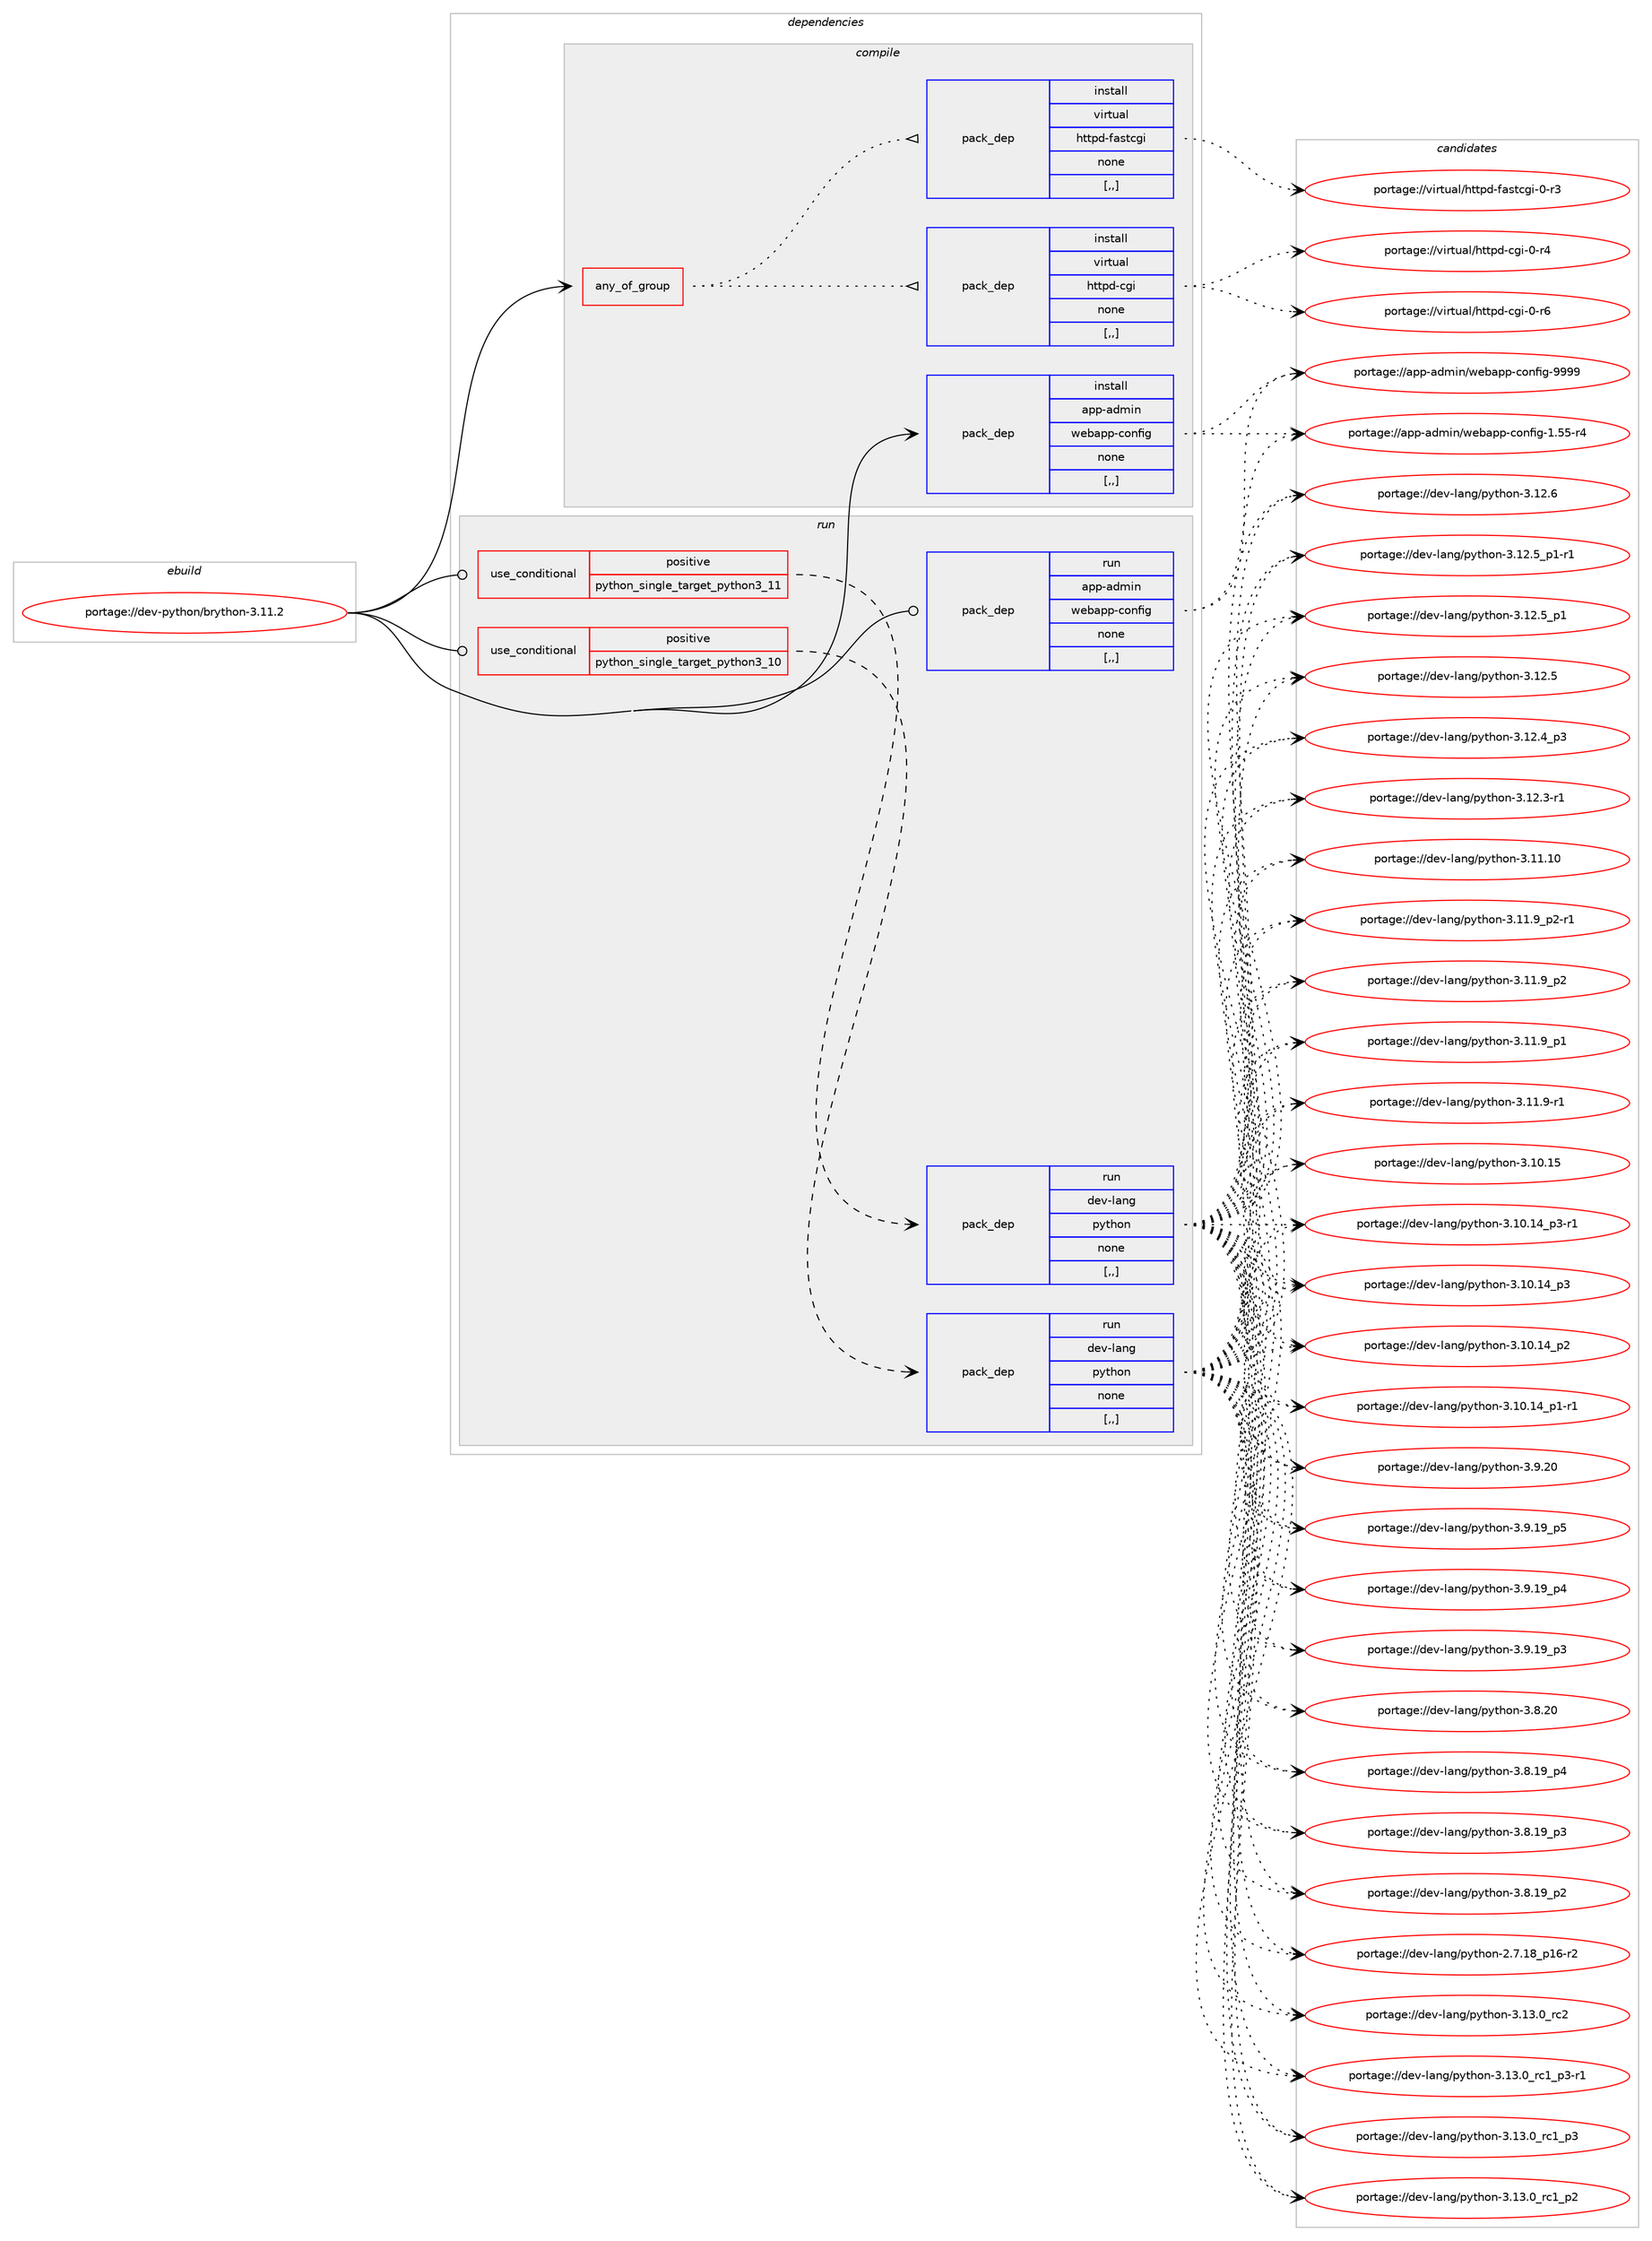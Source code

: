 digraph prolog {

# *************
# Graph options
# *************

newrank=true;
concentrate=true;
compound=true;
graph [rankdir=LR,fontname=Helvetica,fontsize=10,ranksep=1.5];#, ranksep=2.5, nodesep=0.2];
edge  [arrowhead=vee];
node  [fontname=Helvetica,fontsize=10];

# **********
# The ebuild
# **********

subgraph cluster_leftcol {
color=gray;
label=<<i>ebuild</i>>;
id [label="portage://dev-python/brython-3.11.2", color=red, width=4, href="../dev-python/brython-3.11.2.svg"];
}

# ****************
# The dependencies
# ****************

subgraph cluster_midcol {
color=gray;
label=<<i>dependencies</i>>;
subgraph cluster_compile {
fillcolor="#eeeeee";
style=filled;
label=<<i>compile</i>>;
subgraph any4433 {
dependency637349 [label=<<TABLE BORDER="0" CELLBORDER="1" CELLSPACING="0" CELLPADDING="4"><TR><TD CELLPADDING="10">any_of_group</TD></TR></TABLE>>, shape=none, color=red];subgraph pack470841 {
dependency637350 [label=<<TABLE BORDER="0" CELLBORDER="1" CELLSPACING="0" CELLPADDING="4" WIDTH="220"><TR><TD ROWSPAN="6" CELLPADDING="30">pack_dep</TD></TR><TR><TD WIDTH="110">install</TD></TR><TR><TD>virtual</TD></TR><TR><TD>httpd-cgi</TD></TR><TR><TD>none</TD></TR><TR><TD>[,,]</TD></TR></TABLE>>, shape=none, color=blue];
}
dependency637349:e -> dependency637350:w [weight=20,style="dotted",arrowhead="oinv"];
subgraph pack470842 {
dependency637351 [label=<<TABLE BORDER="0" CELLBORDER="1" CELLSPACING="0" CELLPADDING="4" WIDTH="220"><TR><TD ROWSPAN="6" CELLPADDING="30">pack_dep</TD></TR><TR><TD WIDTH="110">install</TD></TR><TR><TD>virtual</TD></TR><TR><TD>httpd-fastcgi</TD></TR><TR><TD>none</TD></TR><TR><TD>[,,]</TD></TR></TABLE>>, shape=none, color=blue];
}
dependency637349:e -> dependency637351:w [weight=20,style="dotted",arrowhead="oinv"];
}
id:e -> dependency637349:w [weight=20,style="solid",arrowhead="vee"];
subgraph pack470843 {
dependency637352 [label=<<TABLE BORDER="0" CELLBORDER="1" CELLSPACING="0" CELLPADDING="4" WIDTH="220"><TR><TD ROWSPAN="6" CELLPADDING="30">pack_dep</TD></TR><TR><TD WIDTH="110">install</TD></TR><TR><TD>app-admin</TD></TR><TR><TD>webapp-config</TD></TR><TR><TD>none</TD></TR><TR><TD>[,,]</TD></TR></TABLE>>, shape=none, color=blue];
}
id:e -> dependency637352:w [weight=20,style="solid",arrowhead="vee"];
}
subgraph cluster_compileandrun {
fillcolor="#eeeeee";
style=filled;
label=<<i>compile and run</i>>;
}
subgraph cluster_run {
fillcolor="#eeeeee";
style=filled;
label=<<i>run</i>>;
subgraph cond161694 {
dependency637353 [label=<<TABLE BORDER="0" CELLBORDER="1" CELLSPACING="0" CELLPADDING="4"><TR><TD ROWSPAN="3" CELLPADDING="10">use_conditional</TD></TR><TR><TD>positive</TD></TR><TR><TD>python_single_target_python3_10</TD></TR></TABLE>>, shape=none, color=red];
subgraph pack470844 {
dependency637354 [label=<<TABLE BORDER="0" CELLBORDER="1" CELLSPACING="0" CELLPADDING="4" WIDTH="220"><TR><TD ROWSPAN="6" CELLPADDING="30">pack_dep</TD></TR><TR><TD WIDTH="110">run</TD></TR><TR><TD>dev-lang</TD></TR><TR><TD>python</TD></TR><TR><TD>none</TD></TR><TR><TD>[,,]</TD></TR></TABLE>>, shape=none, color=blue];
}
dependency637353:e -> dependency637354:w [weight=20,style="dashed",arrowhead="vee"];
}
id:e -> dependency637353:w [weight=20,style="solid",arrowhead="odot"];
subgraph cond161695 {
dependency637355 [label=<<TABLE BORDER="0" CELLBORDER="1" CELLSPACING="0" CELLPADDING="4"><TR><TD ROWSPAN="3" CELLPADDING="10">use_conditional</TD></TR><TR><TD>positive</TD></TR><TR><TD>python_single_target_python3_11</TD></TR></TABLE>>, shape=none, color=red];
subgraph pack470845 {
dependency637356 [label=<<TABLE BORDER="0" CELLBORDER="1" CELLSPACING="0" CELLPADDING="4" WIDTH="220"><TR><TD ROWSPAN="6" CELLPADDING="30">pack_dep</TD></TR><TR><TD WIDTH="110">run</TD></TR><TR><TD>dev-lang</TD></TR><TR><TD>python</TD></TR><TR><TD>none</TD></TR><TR><TD>[,,]</TD></TR></TABLE>>, shape=none, color=blue];
}
dependency637355:e -> dependency637356:w [weight=20,style="dashed",arrowhead="vee"];
}
id:e -> dependency637355:w [weight=20,style="solid",arrowhead="odot"];
subgraph pack470846 {
dependency637357 [label=<<TABLE BORDER="0" CELLBORDER="1" CELLSPACING="0" CELLPADDING="4" WIDTH="220"><TR><TD ROWSPAN="6" CELLPADDING="30">pack_dep</TD></TR><TR><TD WIDTH="110">run</TD></TR><TR><TD>app-admin</TD></TR><TR><TD>webapp-config</TD></TR><TR><TD>none</TD></TR><TR><TD>[,,]</TD></TR></TABLE>>, shape=none, color=blue];
}
id:e -> dependency637357:w [weight=20,style="solid",arrowhead="odot"];
}
}

# **************
# The candidates
# **************

subgraph cluster_choices {
rank=same;
color=gray;
label=<<i>candidates</i>>;

subgraph choice470841 {
color=black;
nodesep=1;
choice1181051141161179710847104116116112100459910310545484511454 [label="portage://virtual/httpd-cgi-0-r6", color=red, width=4,href="../virtual/httpd-cgi-0-r6.svg"];
choice1181051141161179710847104116116112100459910310545484511452 [label="portage://virtual/httpd-cgi-0-r4", color=red, width=4,href="../virtual/httpd-cgi-0-r4.svg"];
dependency637350:e -> choice1181051141161179710847104116116112100459910310545484511454:w [style=dotted,weight="100"];
dependency637350:e -> choice1181051141161179710847104116116112100459910310545484511452:w [style=dotted,weight="100"];
}
subgraph choice470842 {
color=black;
nodesep=1;
choice118105114116117971084710411611611210045102971151169910310545484511451 [label="portage://virtual/httpd-fastcgi-0-r3", color=red, width=4,href="../virtual/httpd-fastcgi-0-r3.svg"];
dependency637351:e -> choice118105114116117971084710411611611210045102971151169910310545484511451:w [style=dotted,weight="100"];
}
subgraph choice470843 {
color=black;
nodesep=1;
choice97112112459710010910511047119101989711211245991111101021051034557575757 [label="portage://app-admin/webapp-config-9999", color=red, width=4,href="../app-admin/webapp-config-9999.svg"];
choice971121124597100109105110471191019897112112459911111010210510345494653534511452 [label="portage://app-admin/webapp-config-1.55-r4", color=red, width=4,href="../app-admin/webapp-config-1.55-r4.svg"];
dependency637352:e -> choice97112112459710010910511047119101989711211245991111101021051034557575757:w [style=dotted,weight="100"];
dependency637352:e -> choice971121124597100109105110471191019897112112459911111010210510345494653534511452:w [style=dotted,weight="100"];
}
subgraph choice470844 {
color=black;
nodesep=1;
choice10010111845108971101034711212111610411111045514649514648951149950 [label="portage://dev-lang/python-3.13.0_rc2", color=red, width=4,href="../dev-lang/python-3.13.0_rc2.svg"];
choice1001011184510897110103471121211161041111104551464951464895114994995112514511449 [label="portage://dev-lang/python-3.13.0_rc1_p3-r1", color=red, width=4,href="../dev-lang/python-3.13.0_rc1_p3-r1.svg"];
choice100101118451089711010347112121116104111110455146495146489511499499511251 [label="portage://dev-lang/python-3.13.0_rc1_p3", color=red, width=4,href="../dev-lang/python-3.13.0_rc1_p3.svg"];
choice100101118451089711010347112121116104111110455146495146489511499499511250 [label="portage://dev-lang/python-3.13.0_rc1_p2", color=red, width=4,href="../dev-lang/python-3.13.0_rc1_p2.svg"];
choice10010111845108971101034711212111610411111045514649504654 [label="portage://dev-lang/python-3.12.6", color=red, width=4,href="../dev-lang/python-3.12.6.svg"];
choice1001011184510897110103471121211161041111104551464950465395112494511449 [label="portage://dev-lang/python-3.12.5_p1-r1", color=red, width=4,href="../dev-lang/python-3.12.5_p1-r1.svg"];
choice100101118451089711010347112121116104111110455146495046539511249 [label="portage://dev-lang/python-3.12.5_p1", color=red, width=4,href="../dev-lang/python-3.12.5_p1.svg"];
choice10010111845108971101034711212111610411111045514649504653 [label="portage://dev-lang/python-3.12.5", color=red, width=4,href="../dev-lang/python-3.12.5.svg"];
choice100101118451089711010347112121116104111110455146495046529511251 [label="portage://dev-lang/python-3.12.4_p3", color=red, width=4,href="../dev-lang/python-3.12.4_p3.svg"];
choice100101118451089711010347112121116104111110455146495046514511449 [label="portage://dev-lang/python-3.12.3-r1", color=red, width=4,href="../dev-lang/python-3.12.3-r1.svg"];
choice1001011184510897110103471121211161041111104551464949464948 [label="portage://dev-lang/python-3.11.10", color=red, width=4,href="../dev-lang/python-3.11.10.svg"];
choice1001011184510897110103471121211161041111104551464949465795112504511449 [label="portage://dev-lang/python-3.11.9_p2-r1", color=red, width=4,href="../dev-lang/python-3.11.9_p2-r1.svg"];
choice100101118451089711010347112121116104111110455146494946579511250 [label="portage://dev-lang/python-3.11.9_p2", color=red, width=4,href="../dev-lang/python-3.11.9_p2.svg"];
choice100101118451089711010347112121116104111110455146494946579511249 [label="portage://dev-lang/python-3.11.9_p1", color=red, width=4,href="../dev-lang/python-3.11.9_p1.svg"];
choice100101118451089711010347112121116104111110455146494946574511449 [label="portage://dev-lang/python-3.11.9-r1", color=red, width=4,href="../dev-lang/python-3.11.9-r1.svg"];
choice1001011184510897110103471121211161041111104551464948464953 [label="portage://dev-lang/python-3.10.15", color=red, width=4,href="../dev-lang/python-3.10.15.svg"];
choice100101118451089711010347112121116104111110455146494846495295112514511449 [label="portage://dev-lang/python-3.10.14_p3-r1", color=red, width=4,href="../dev-lang/python-3.10.14_p3-r1.svg"];
choice10010111845108971101034711212111610411111045514649484649529511251 [label="portage://dev-lang/python-3.10.14_p3", color=red, width=4,href="../dev-lang/python-3.10.14_p3.svg"];
choice10010111845108971101034711212111610411111045514649484649529511250 [label="portage://dev-lang/python-3.10.14_p2", color=red, width=4,href="../dev-lang/python-3.10.14_p2.svg"];
choice100101118451089711010347112121116104111110455146494846495295112494511449 [label="portage://dev-lang/python-3.10.14_p1-r1", color=red, width=4,href="../dev-lang/python-3.10.14_p1-r1.svg"];
choice10010111845108971101034711212111610411111045514657465048 [label="portage://dev-lang/python-3.9.20", color=red, width=4,href="../dev-lang/python-3.9.20.svg"];
choice100101118451089711010347112121116104111110455146574649579511253 [label="portage://dev-lang/python-3.9.19_p5", color=red, width=4,href="../dev-lang/python-3.9.19_p5.svg"];
choice100101118451089711010347112121116104111110455146574649579511252 [label="portage://dev-lang/python-3.9.19_p4", color=red, width=4,href="../dev-lang/python-3.9.19_p4.svg"];
choice100101118451089711010347112121116104111110455146574649579511251 [label="portage://dev-lang/python-3.9.19_p3", color=red, width=4,href="../dev-lang/python-3.9.19_p3.svg"];
choice10010111845108971101034711212111610411111045514656465048 [label="portage://dev-lang/python-3.8.20", color=red, width=4,href="../dev-lang/python-3.8.20.svg"];
choice100101118451089711010347112121116104111110455146564649579511252 [label="portage://dev-lang/python-3.8.19_p4", color=red, width=4,href="../dev-lang/python-3.8.19_p4.svg"];
choice100101118451089711010347112121116104111110455146564649579511251 [label="portage://dev-lang/python-3.8.19_p3", color=red, width=4,href="../dev-lang/python-3.8.19_p3.svg"];
choice100101118451089711010347112121116104111110455146564649579511250 [label="portage://dev-lang/python-3.8.19_p2", color=red, width=4,href="../dev-lang/python-3.8.19_p2.svg"];
choice100101118451089711010347112121116104111110455046554649569511249544511450 [label="portage://dev-lang/python-2.7.18_p16-r2", color=red, width=4,href="../dev-lang/python-2.7.18_p16-r2.svg"];
dependency637354:e -> choice10010111845108971101034711212111610411111045514649514648951149950:w [style=dotted,weight="100"];
dependency637354:e -> choice1001011184510897110103471121211161041111104551464951464895114994995112514511449:w [style=dotted,weight="100"];
dependency637354:e -> choice100101118451089711010347112121116104111110455146495146489511499499511251:w [style=dotted,weight="100"];
dependency637354:e -> choice100101118451089711010347112121116104111110455146495146489511499499511250:w [style=dotted,weight="100"];
dependency637354:e -> choice10010111845108971101034711212111610411111045514649504654:w [style=dotted,weight="100"];
dependency637354:e -> choice1001011184510897110103471121211161041111104551464950465395112494511449:w [style=dotted,weight="100"];
dependency637354:e -> choice100101118451089711010347112121116104111110455146495046539511249:w [style=dotted,weight="100"];
dependency637354:e -> choice10010111845108971101034711212111610411111045514649504653:w [style=dotted,weight="100"];
dependency637354:e -> choice100101118451089711010347112121116104111110455146495046529511251:w [style=dotted,weight="100"];
dependency637354:e -> choice100101118451089711010347112121116104111110455146495046514511449:w [style=dotted,weight="100"];
dependency637354:e -> choice1001011184510897110103471121211161041111104551464949464948:w [style=dotted,weight="100"];
dependency637354:e -> choice1001011184510897110103471121211161041111104551464949465795112504511449:w [style=dotted,weight="100"];
dependency637354:e -> choice100101118451089711010347112121116104111110455146494946579511250:w [style=dotted,weight="100"];
dependency637354:e -> choice100101118451089711010347112121116104111110455146494946579511249:w [style=dotted,weight="100"];
dependency637354:e -> choice100101118451089711010347112121116104111110455146494946574511449:w [style=dotted,weight="100"];
dependency637354:e -> choice1001011184510897110103471121211161041111104551464948464953:w [style=dotted,weight="100"];
dependency637354:e -> choice100101118451089711010347112121116104111110455146494846495295112514511449:w [style=dotted,weight="100"];
dependency637354:e -> choice10010111845108971101034711212111610411111045514649484649529511251:w [style=dotted,weight="100"];
dependency637354:e -> choice10010111845108971101034711212111610411111045514649484649529511250:w [style=dotted,weight="100"];
dependency637354:e -> choice100101118451089711010347112121116104111110455146494846495295112494511449:w [style=dotted,weight="100"];
dependency637354:e -> choice10010111845108971101034711212111610411111045514657465048:w [style=dotted,weight="100"];
dependency637354:e -> choice100101118451089711010347112121116104111110455146574649579511253:w [style=dotted,weight="100"];
dependency637354:e -> choice100101118451089711010347112121116104111110455146574649579511252:w [style=dotted,weight="100"];
dependency637354:e -> choice100101118451089711010347112121116104111110455146574649579511251:w [style=dotted,weight="100"];
dependency637354:e -> choice10010111845108971101034711212111610411111045514656465048:w [style=dotted,weight="100"];
dependency637354:e -> choice100101118451089711010347112121116104111110455146564649579511252:w [style=dotted,weight="100"];
dependency637354:e -> choice100101118451089711010347112121116104111110455146564649579511251:w [style=dotted,weight="100"];
dependency637354:e -> choice100101118451089711010347112121116104111110455146564649579511250:w [style=dotted,weight="100"];
dependency637354:e -> choice100101118451089711010347112121116104111110455046554649569511249544511450:w [style=dotted,weight="100"];
}
subgraph choice470845 {
color=black;
nodesep=1;
choice10010111845108971101034711212111610411111045514649514648951149950 [label="portage://dev-lang/python-3.13.0_rc2", color=red, width=4,href="../dev-lang/python-3.13.0_rc2.svg"];
choice1001011184510897110103471121211161041111104551464951464895114994995112514511449 [label="portage://dev-lang/python-3.13.0_rc1_p3-r1", color=red, width=4,href="../dev-lang/python-3.13.0_rc1_p3-r1.svg"];
choice100101118451089711010347112121116104111110455146495146489511499499511251 [label="portage://dev-lang/python-3.13.0_rc1_p3", color=red, width=4,href="../dev-lang/python-3.13.0_rc1_p3.svg"];
choice100101118451089711010347112121116104111110455146495146489511499499511250 [label="portage://dev-lang/python-3.13.0_rc1_p2", color=red, width=4,href="../dev-lang/python-3.13.0_rc1_p2.svg"];
choice10010111845108971101034711212111610411111045514649504654 [label="portage://dev-lang/python-3.12.6", color=red, width=4,href="../dev-lang/python-3.12.6.svg"];
choice1001011184510897110103471121211161041111104551464950465395112494511449 [label="portage://dev-lang/python-3.12.5_p1-r1", color=red, width=4,href="../dev-lang/python-3.12.5_p1-r1.svg"];
choice100101118451089711010347112121116104111110455146495046539511249 [label="portage://dev-lang/python-3.12.5_p1", color=red, width=4,href="../dev-lang/python-3.12.5_p1.svg"];
choice10010111845108971101034711212111610411111045514649504653 [label="portage://dev-lang/python-3.12.5", color=red, width=4,href="../dev-lang/python-3.12.5.svg"];
choice100101118451089711010347112121116104111110455146495046529511251 [label="portage://dev-lang/python-3.12.4_p3", color=red, width=4,href="../dev-lang/python-3.12.4_p3.svg"];
choice100101118451089711010347112121116104111110455146495046514511449 [label="portage://dev-lang/python-3.12.3-r1", color=red, width=4,href="../dev-lang/python-3.12.3-r1.svg"];
choice1001011184510897110103471121211161041111104551464949464948 [label="portage://dev-lang/python-3.11.10", color=red, width=4,href="../dev-lang/python-3.11.10.svg"];
choice1001011184510897110103471121211161041111104551464949465795112504511449 [label="portage://dev-lang/python-3.11.9_p2-r1", color=red, width=4,href="../dev-lang/python-3.11.9_p2-r1.svg"];
choice100101118451089711010347112121116104111110455146494946579511250 [label="portage://dev-lang/python-3.11.9_p2", color=red, width=4,href="../dev-lang/python-3.11.9_p2.svg"];
choice100101118451089711010347112121116104111110455146494946579511249 [label="portage://dev-lang/python-3.11.9_p1", color=red, width=4,href="../dev-lang/python-3.11.9_p1.svg"];
choice100101118451089711010347112121116104111110455146494946574511449 [label="portage://dev-lang/python-3.11.9-r1", color=red, width=4,href="../dev-lang/python-3.11.9-r1.svg"];
choice1001011184510897110103471121211161041111104551464948464953 [label="portage://dev-lang/python-3.10.15", color=red, width=4,href="../dev-lang/python-3.10.15.svg"];
choice100101118451089711010347112121116104111110455146494846495295112514511449 [label="portage://dev-lang/python-3.10.14_p3-r1", color=red, width=4,href="../dev-lang/python-3.10.14_p3-r1.svg"];
choice10010111845108971101034711212111610411111045514649484649529511251 [label="portage://dev-lang/python-3.10.14_p3", color=red, width=4,href="../dev-lang/python-3.10.14_p3.svg"];
choice10010111845108971101034711212111610411111045514649484649529511250 [label="portage://dev-lang/python-3.10.14_p2", color=red, width=4,href="../dev-lang/python-3.10.14_p2.svg"];
choice100101118451089711010347112121116104111110455146494846495295112494511449 [label="portage://dev-lang/python-3.10.14_p1-r1", color=red, width=4,href="../dev-lang/python-3.10.14_p1-r1.svg"];
choice10010111845108971101034711212111610411111045514657465048 [label="portage://dev-lang/python-3.9.20", color=red, width=4,href="../dev-lang/python-3.9.20.svg"];
choice100101118451089711010347112121116104111110455146574649579511253 [label="portage://dev-lang/python-3.9.19_p5", color=red, width=4,href="../dev-lang/python-3.9.19_p5.svg"];
choice100101118451089711010347112121116104111110455146574649579511252 [label="portage://dev-lang/python-3.9.19_p4", color=red, width=4,href="../dev-lang/python-3.9.19_p4.svg"];
choice100101118451089711010347112121116104111110455146574649579511251 [label="portage://dev-lang/python-3.9.19_p3", color=red, width=4,href="../dev-lang/python-3.9.19_p3.svg"];
choice10010111845108971101034711212111610411111045514656465048 [label="portage://dev-lang/python-3.8.20", color=red, width=4,href="../dev-lang/python-3.8.20.svg"];
choice100101118451089711010347112121116104111110455146564649579511252 [label="portage://dev-lang/python-3.8.19_p4", color=red, width=4,href="../dev-lang/python-3.8.19_p4.svg"];
choice100101118451089711010347112121116104111110455146564649579511251 [label="portage://dev-lang/python-3.8.19_p3", color=red, width=4,href="../dev-lang/python-3.8.19_p3.svg"];
choice100101118451089711010347112121116104111110455146564649579511250 [label="portage://dev-lang/python-3.8.19_p2", color=red, width=4,href="../dev-lang/python-3.8.19_p2.svg"];
choice100101118451089711010347112121116104111110455046554649569511249544511450 [label="portage://dev-lang/python-2.7.18_p16-r2", color=red, width=4,href="../dev-lang/python-2.7.18_p16-r2.svg"];
dependency637356:e -> choice10010111845108971101034711212111610411111045514649514648951149950:w [style=dotted,weight="100"];
dependency637356:e -> choice1001011184510897110103471121211161041111104551464951464895114994995112514511449:w [style=dotted,weight="100"];
dependency637356:e -> choice100101118451089711010347112121116104111110455146495146489511499499511251:w [style=dotted,weight="100"];
dependency637356:e -> choice100101118451089711010347112121116104111110455146495146489511499499511250:w [style=dotted,weight="100"];
dependency637356:e -> choice10010111845108971101034711212111610411111045514649504654:w [style=dotted,weight="100"];
dependency637356:e -> choice1001011184510897110103471121211161041111104551464950465395112494511449:w [style=dotted,weight="100"];
dependency637356:e -> choice100101118451089711010347112121116104111110455146495046539511249:w [style=dotted,weight="100"];
dependency637356:e -> choice10010111845108971101034711212111610411111045514649504653:w [style=dotted,weight="100"];
dependency637356:e -> choice100101118451089711010347112121116104111110455146495046529511251:w [style=dotted,weight="100"];
dependency637356:e -> choice100101118451089711010347112121116104111110455146495046514511449:w [style=dotted,weight="100"];
dependency637356:e -> choice1001011184510897110103471121211161041111104551464949464948:w [style=dotted,weight="100"];
dependency637356:e -> choice1001011184510897110103471121211161041111104551464949465795112504511449:w [style=dotted,weight="100"];
dependency637356:e -> choice100101118451089711010347112121116104111110455146494946579511250:w [style=dotted,weight="100"];
dependency637356:e -> choice100101118451089711010347112121116104111110455146494946579511249:w [style=dotted,weight="100"];
dependency637356:e -> choice100101118451089711010347112121116104111110455146494946574511449:w [style=dotted,weight="100"];
dependency637356:e -> choice1001011184510897110103471121211161041111104551464948464953:w [style=dotted,weight="100"];
dependency637356:e -> choice100101118451089711010347112121116104111110455146494846495295112514511449:w [style=dotted,weight="100"];
dependency637356:e -> choice10010111845108971101034711212111610411111045514649484649529511251:w [style=dotted,weight="100"];
dependency637356:e -> choice10010111845108971101034711212111610411111045514649484649529511250:w [style=dotted,weight="100"];
dependency637356:e -> choice100101118451089711010347112121116104111110455146494846495295112494511449:w [style=dotted,weight="100"];
dependency637356:e -> choice10010111845108971101034711212111610411111045514657465048:w [style=dotted,weight="100"];
dependency637356:e -> choice100101118451089711010347112121116104111110455146574649579511253:w [style=dotted,weight="100"];
dependency637356:e -> choice100101118451089711010347112121116104111110455146574649579511252:w [style=dotted,weight="100"];
dependency637356:e -> choice100101118451089711010347112121116104111110455146574649579511251:w [style=dotted,weight="100"];
dependency637356:e -> choice10010111845108971101034711212111610411111045514656465048:w [style=dotted,weight="100"];
dependency637356:e -> choice100101118451089711010347112121116104111110455146564649579511252:w [style=dotted,weight="100"];
dependency637356:e -> choice100101118451089711010347112121116104111110455146564649579511251:w [style=dotted,weight="100"];
dependency637356:e -> choice100101118451089711010347112121116104111110455146564649579511250:w [style=dotted,weight="100"];
dependency637356:e -> choice100101118451089711010347112121116104111110455046554649569511249544511450:w [style=dotted,weight="100"];
}
subgraph choice470846 {
color=black;
nodesep=1;
choice97112112459710010910511047119101989711211245991111101021051034557575757 [label="portage://app-admin/webapp-config-9999", color=red, width=4,href="../app-admin/webapp-config-9999.svg"];
choice971121124597100109105110471191019897112112459911111010210510345494653534511452 [label="portage://app-admin/webapp-config-1.55-r4", color=red, width=4,href="../app-admin/webapp-config-1.55-r4.svg"];
dependency637357:e -> choice97112112459710010910511047119101989711211245991111101021051034557575757:w [style=dotted,weight="100"];
dependency637357:e -> choice971121124597100109105110471191019897112112459911111010210510345494653534511452:w [style=dotted,weight="100"];
}
}

}
